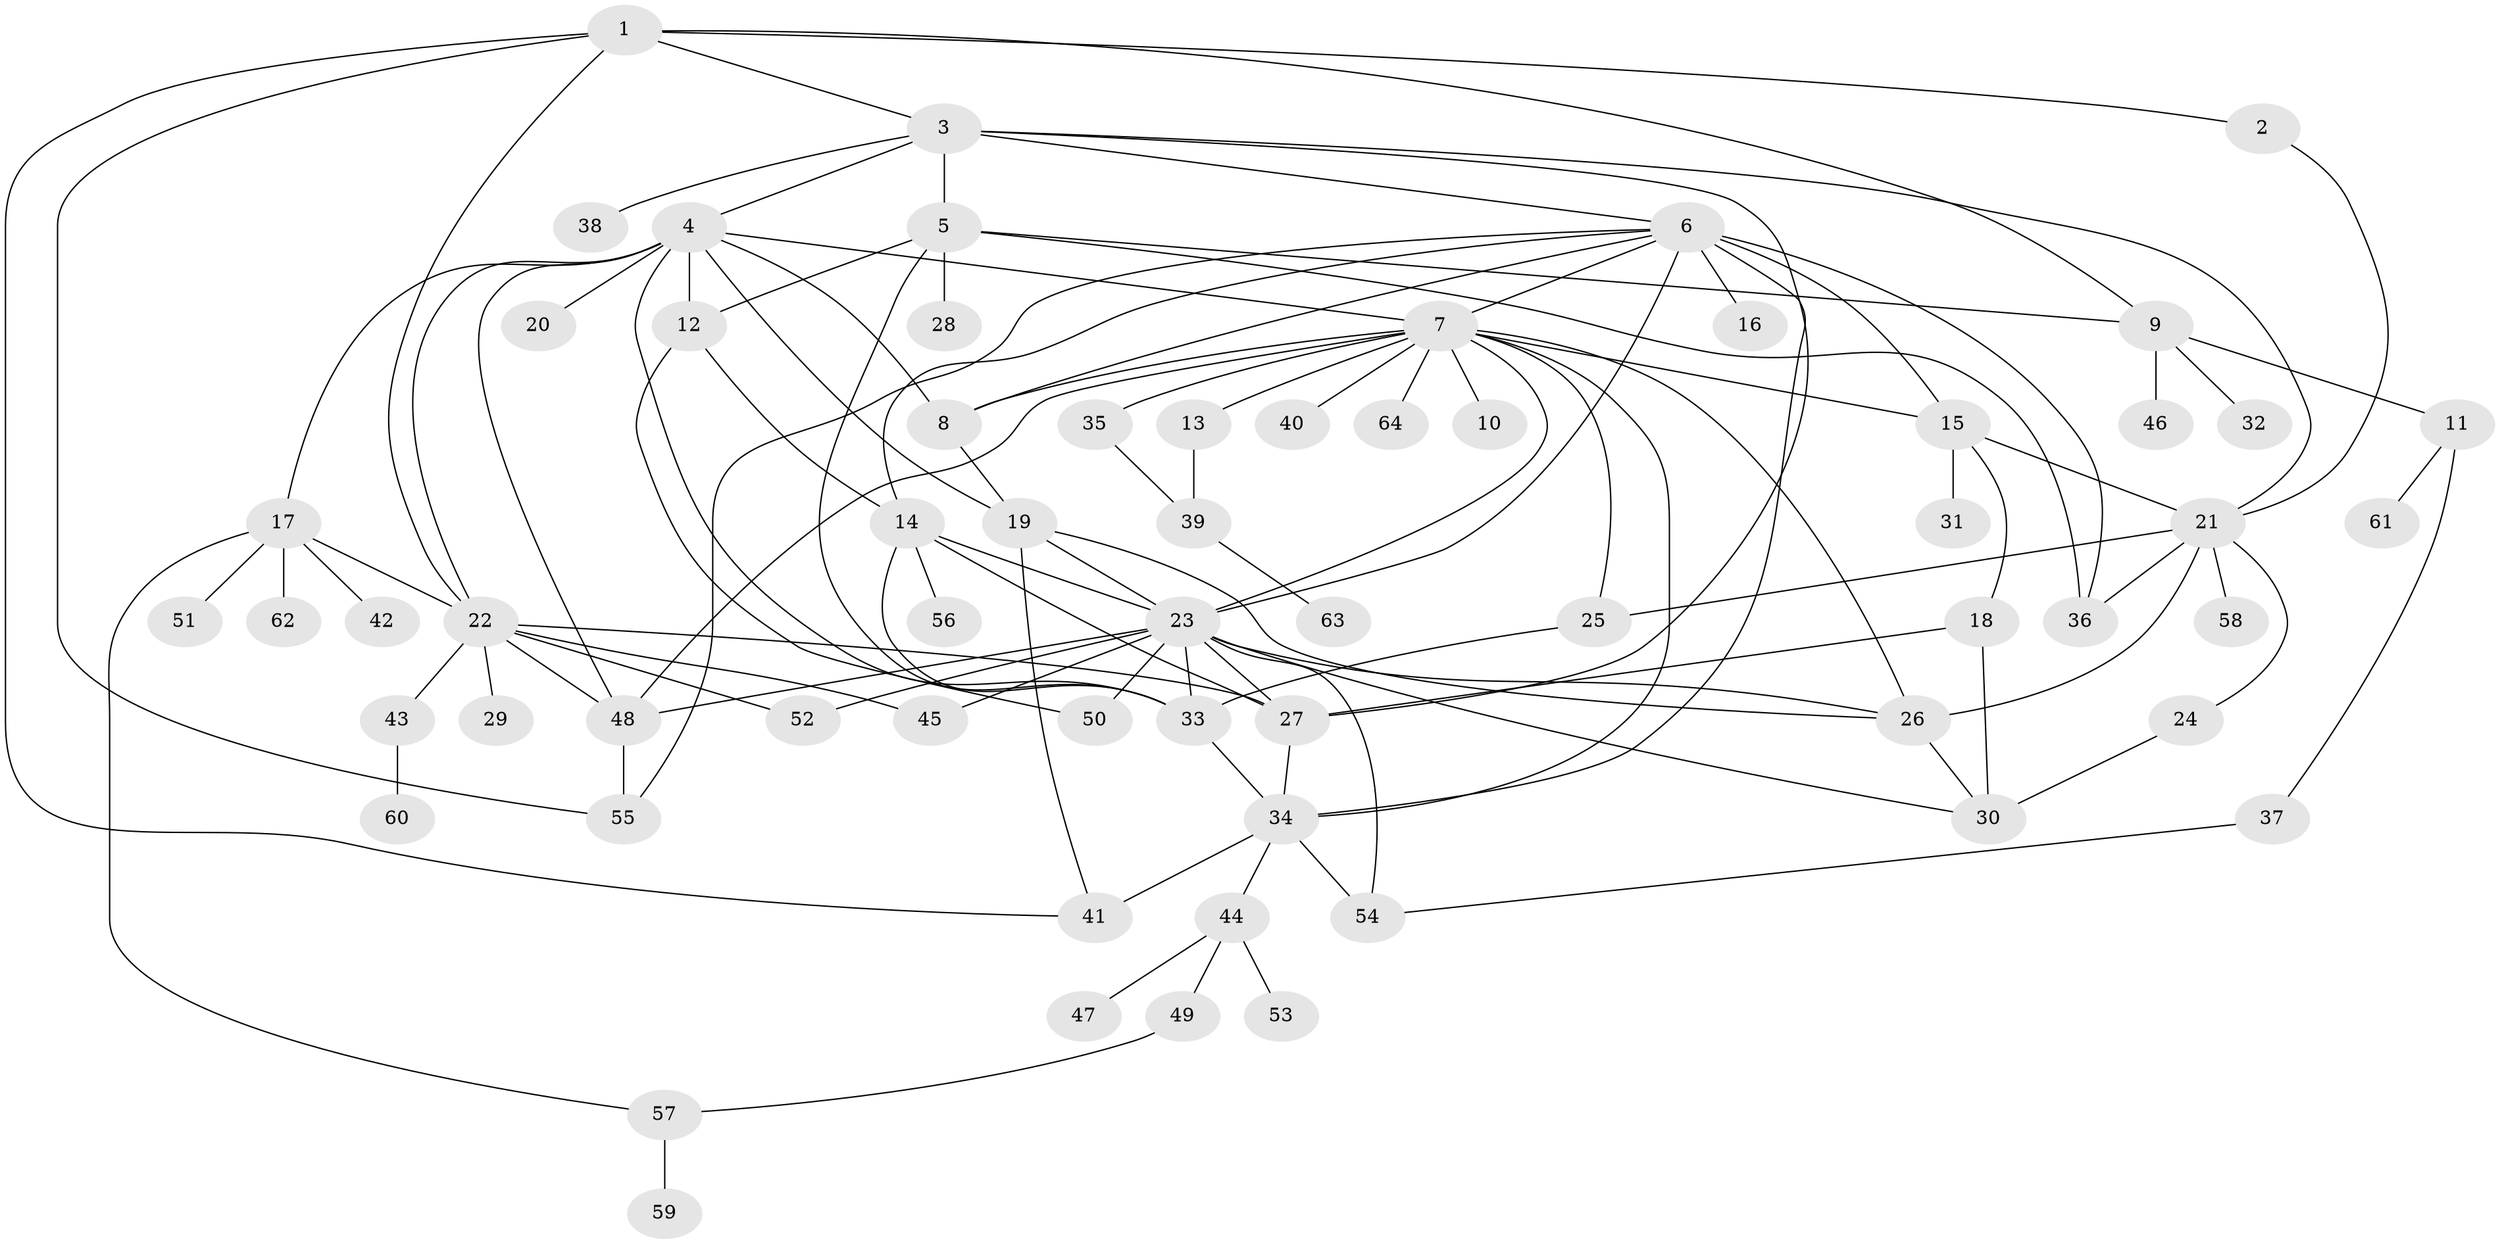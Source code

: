 // original degree distribution, {7: 0.03125, 3: 0.140625, 17: 0.0078125, 13: 0.0078125, 16: 0.0078125, 5: 0.0546875, 6: 0.03125, 2: 0.1953125, 10: 0.015625, 1: 0.4296875, 4: 0.0625, 8: 0.015625}
// Generated by graph-tools (version 1.1) at 2025/35/03/09/25 02:35:33]
// undirected, 64 vertices, 112 edges
graph export_dot {
graph [start="1"]
  node [color=gray90,style=filled];
  1;
  2;
  3;
  4;
  5;
  6;
  7;
  8;
  9;
  10;
  11;
  12;
  13;
  14;
  15;
  16;
  17;
  18;
  19;
  20;
  21;
  22;
  23;
  24;
  25;
  26;
  27;
  28;
  29;
  30;
  31;
  32;
  33;
  34;
  35;
  36;
  37;
  38;
  39;
  40;
  41;
  42;
  43;
  44;
  45;
  46;
  47;
  48;
  49;
  50;
  51;
  52;
  53;
  54;
  55;
  56;
  57;
  58;
  59;
  60;
  61;
  62;
  63;
  64;
  1 -- 2 [weight=1.0];
  1 -- 3 [weight=1.0];
  1 -- 9 [weight=1.0];
  1 -- 22 [weight=1.0];
  1 -- 41 [weight=1.0];
  1 -- 55 [weight=1.0];
  2 -- 21 [weight=1.0];
  3 -- 4 [weight=1.0];
  3 -- 5 [weight=9.0];
  3 -- 6 [weight=1.0];
  3 -- 21 [weight=1.0];
  3 -- 27 [weight=1.0];
  3 -- 38 [weight=1.0];
  4 -- 7 [weight=1.0];
  4 -- 8 [weight=1.0];
  4 -- 12 [weight=1.0];
  4 -- 17 [weight=1.0];
  4 -- 19 [weight=1.0];
  4 -- 20 [weight=1.0];
  4 -- 22 [weight=1.0];
  4 -- 33 [weight=1.0];
  4 -- 48 [weight=1.0];
  5 -- 9 [weight=1.0];
  5 -- 12 [weight=1.0];
  5 -- 28 [weight=1.0];
  5 -- 33 [weight=1.0];
  5 -- 36 [weight=1.0];
  6 -- 7 [weight=1.0];
  6 -- 8 [weight=1.0];
  6 -- 14 [weight=1.0];
  6 -- 15 [weight=1.0];
  6 -- 16 [weight=3.0];
  6 -- 23 [weight=1.0];
  6 -- 34 [weight=1.0];
  6 -- 36 [weight=1.0];
  6 -- 55 [weight=1.0];
  7 -- 8 [weight=1.0];
  7 -- 10 [weight=1.0];
  7 -- 13 [weight=1.0];
  7 -- 15 [weight=1.0];
  7 -- 23 [weight=1.0];
  7 -- 25 [weight=1.0];
  7 -- 26 [weight=1.0];
  7 -- 34 [weight=1.0];
  7 -- 35 [weight=1.0];
  7 -- 40 [weight=1.0];
  7 -- 48 [weight=1.0];
  7 -- 64 [weight=1.0];
  8 -- 19 [weight=1.0];
  9 -- 11 [weight=1.0];
  9 -- 32 [weight=1.0];
  9 -- 46 [weight=1.0];
  11 -- 37 [weight=1.0];
  11 -- 61 [weight=1.0];
  12 -- 14 [weight=1.0];
  12 -- 50 [weight=1.0];
  13 -- 39 [weight=1.0];
  14 -- 23 [weight=1.0];
  14 -- 27 [weight=1.0];
  14 -- 33 [weight=1.0];
  14 -- 56 [weight=1.0];
  15 -- 18 [weight=1.0];
  15 -- 21 [weight=1.0];
  15 -- 31 [weight=5.0];
  17 -- 22 [weight=1.0];
  17 -- 42 [weight=1.0];
  17 -- 51 [weight=1.0];
  17 -- 57 [weight=1.0];
  17 -- 62 [weight=1.0];
  18 -- 27 [weight=2.0];
  18 -- 30 [weight=2.0];
  19 -- 23 [weight=1.0];
  19 -- 26 [weight=1.0];
  19 -- 41 [weight=1.0];
  21 -- 24 [weight=1.0];
  21 -- 25 [weight=1.0];
  21 -- 26 [weight=2.0];
  21 -- 36 [weight=1.0];
  21 -- 58 [weight=1.0];
  22 -- 27 [weight=1.0];
  22 -- 29 [weight=1.0];
  22 -- 43 [weight=1.0];
  22 -- 45 [weight=1.0];
  22 -- 48 [weight=1.0];
  22 -- 52 [weight=1.0];
  23 -- 26 [weight=1.0];
  23 -- 27 [weight=1.0];
  23 -- 30 [weight=1.0];
  23 -- 33 [weight=1.0];
  23 -- 45 [weight=1.0];
  23 -- 48 [weight=1.0];
  23 -- 50 [weight=1.0];
  23 -- 52 [weight=1.0];
  23 -- 54 [weight=1.0];
  24 -- 30 [weight=1.0];
  25 -- 33 [weight=1.0];
  26 -- 30 [weight=1.0];
  27 -- 34 [weight=1.0];
  33 -- 34 [weight=1.0];
  34 -- 41 [weight=2.0];
  34 -- 44 [weight=1.0];
  34 -- 54 [weight=1.0];
  35 -- 39 [weight=1.0];
  37 -- 54 [weight=1.0];
  39 -- 63 [weight=1.0];
  43 -- 60 [weight=1.0];
  44 -- 47 [weight=1.0];
  44 -- 49 [weight=1.0];
  44 -- 53 [weight=1.0];
  48 -- 55 [weight=1.0];
  49 -- 57 [weight=1.0];
  57 -- 59 [weight=1.0];
}

